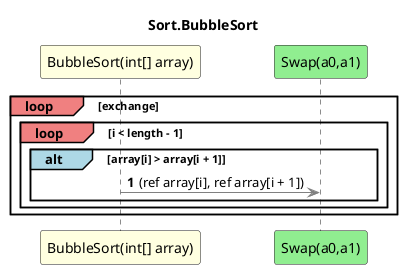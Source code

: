 @startuml Sort.BubbleSort
title Sort.BubbleSort
participant "BubbleSort(int[] array)" as BubbleSort_p0 #LightYellow
participant "Swap(a0,a1)" as Swap_a0_a1 #LightGreen
autonumber
loop#LightCoral exchange
    loop#LightCoral i < length - 1
        alt#LightBlue array[i] > array[i + 1]
            BubbleSort_p0 -[#grey]> Swap_a0_a1 : (ref array[i], ref array[i + 1])
        end
    end
end
@enduml
